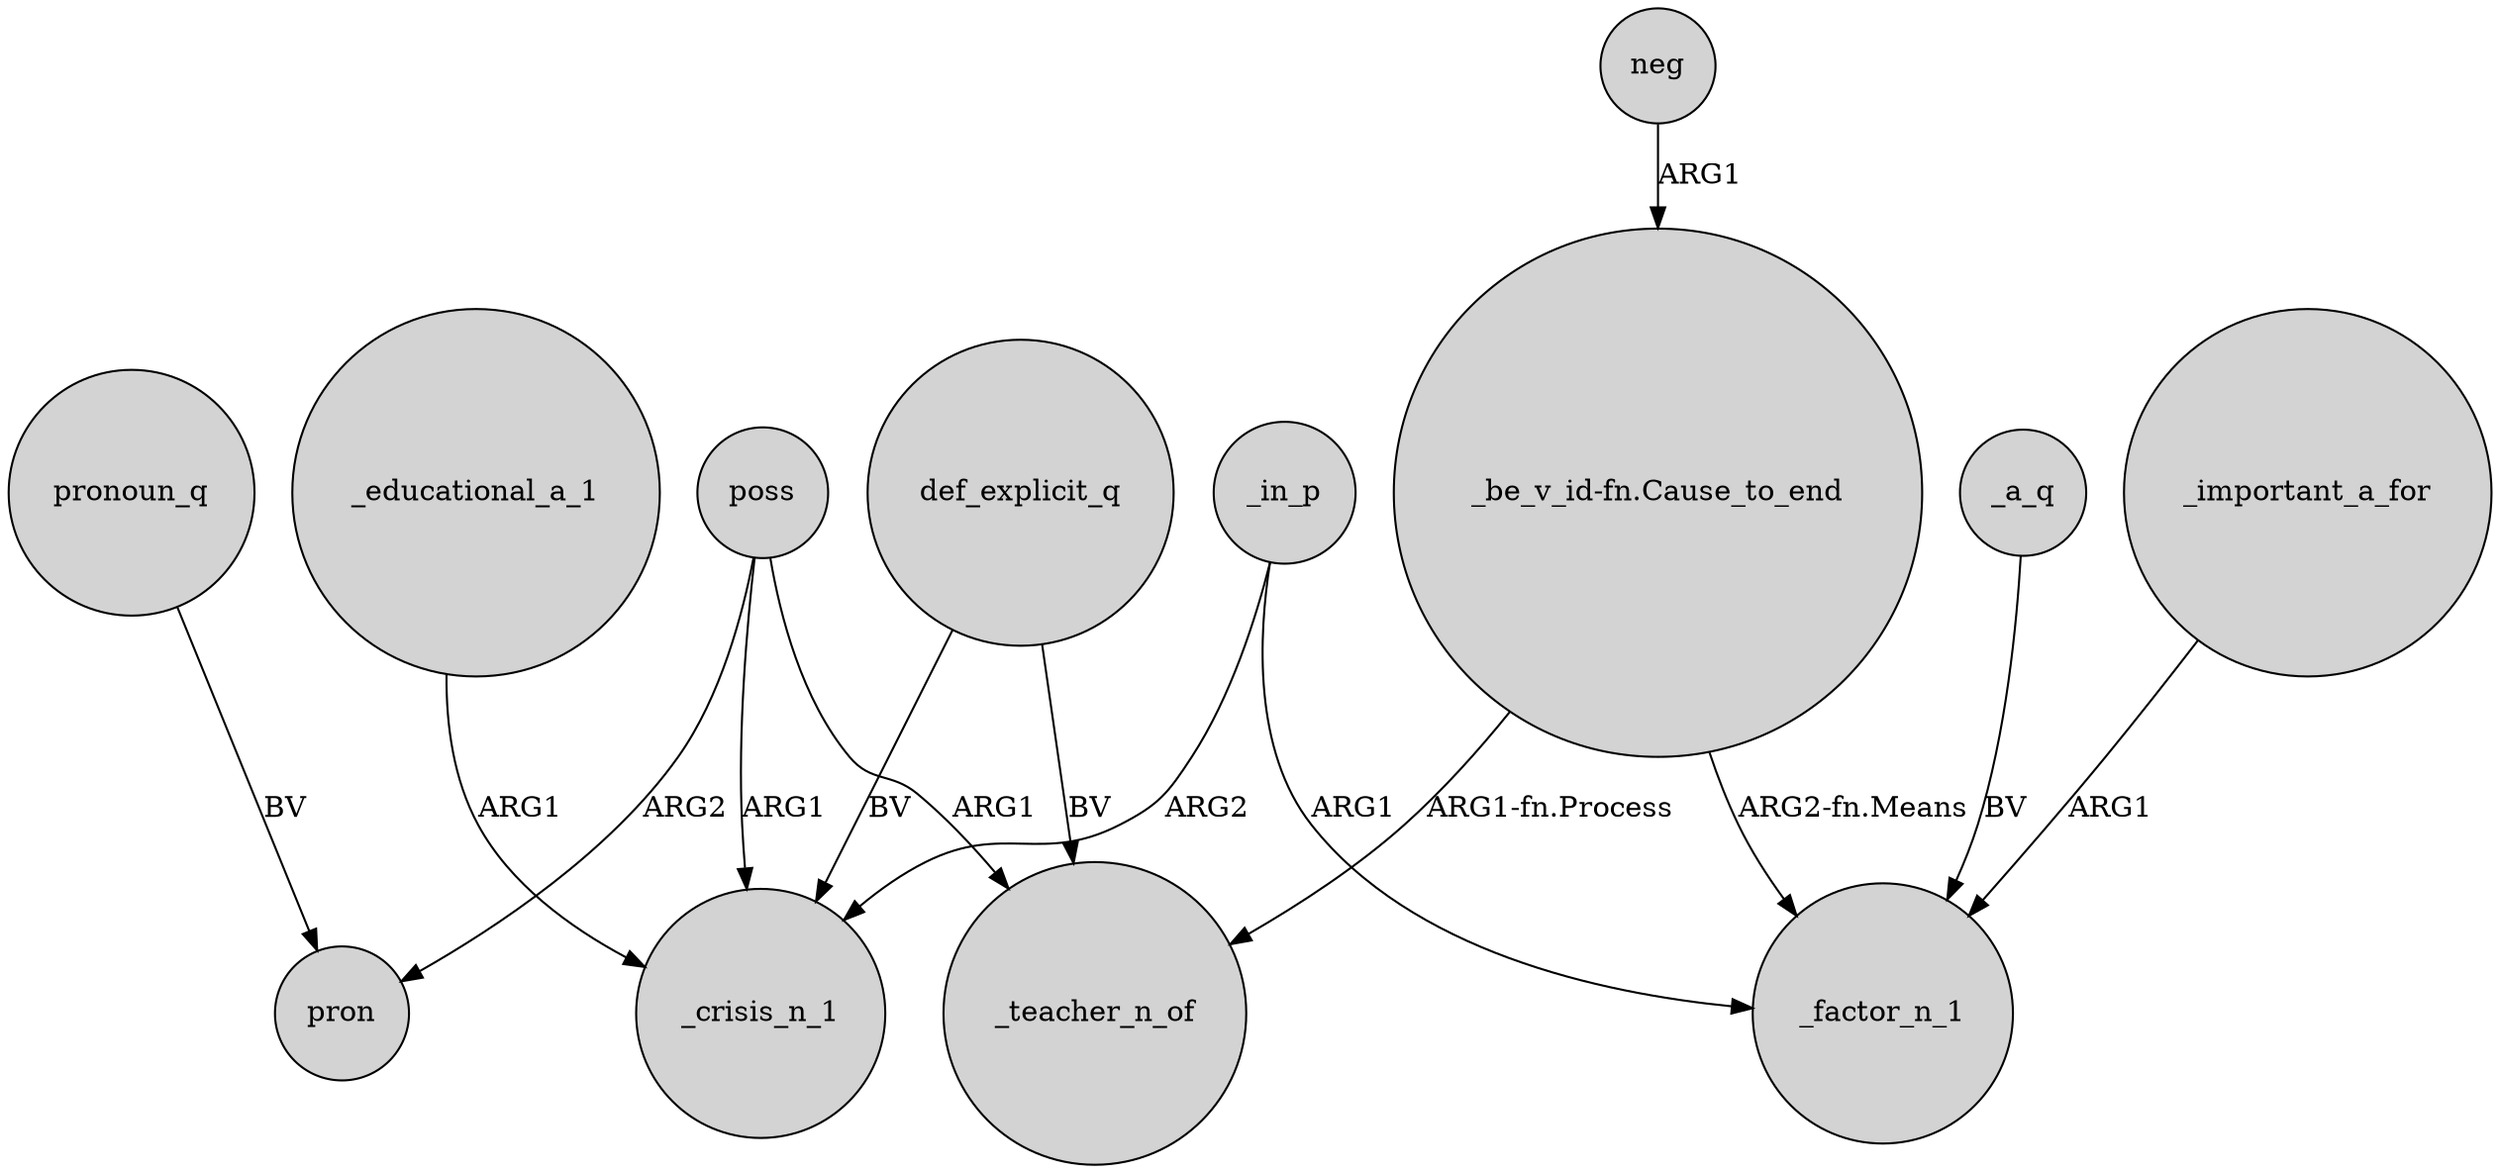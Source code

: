 digraph {
	node [shape=circle style=filled]
	_important_a_for -> _factor_n_1 [label=ARG1]
	"_be_v_id-fn.Cause_to_end" -> _teacher_n_of [label="ARG1-fn.Process"]
	_in_p -> _crisis_n_1 [label=ARG2]
	"_be_v_id-fn.Cause_to_end" -> _factor_n_1 [label="ARG2-fn.Means"]
	_educational_a_1 -> _crisis_n_1 [label=ARG1]
	poss -> _crisis_n_1 [label=ARG1]
	_a_q -> _factor_n_1 [label=BV]
	_in_p -> _factor_n_1 [label=ARG1]
	pronoun_q -> pron [label=BV]
	def_explicit_q -> _crisis_n_1 [label=BV]
	def_explicit_q -> _teacher_n_of [label=BV]
	neg -> "_be_v_id-fn.Cause_to_end" [label=ARG1]
	poss -> pron [label=ARG2]
	poss -> _teacher_n_of [label=ARG1]
}
